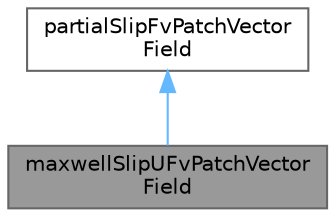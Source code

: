 digraph "maxwellSlipUFvPatchVectorField"
{
 // LATEX_PDF_SIZE
  bgcolor="transparent";
  edge [fontname=Helvetica,fontsize=10,labelfontname=Helvetica,labelfontsize=10];
  node [fontname=Helvetica,fontsize=10,shape=box,height=0.2,width=0.4];
  Node1 [id="Node000001",label="maxwellSlipUFvPatchVector\lField",height=0.2,width=0.4,color="gray40", fillcolor="grey60", style="filled", fontcolor="black",tooltip="Maxwell slip boundary condition including thermal creep and surface curvature terms that can be optio..."];
  Node2 -> Node1 [id="edge1_Node000001_Node000002",dir="back",color="steelblue1",style="solid",tooltip=" "];
  Node2 [id="Node000002",label="partialSlipFvPatchVector\lField",height=0.2,width=0.4,color="gray40", fillcolor="white", style="filled",tooltip=" "];
}

